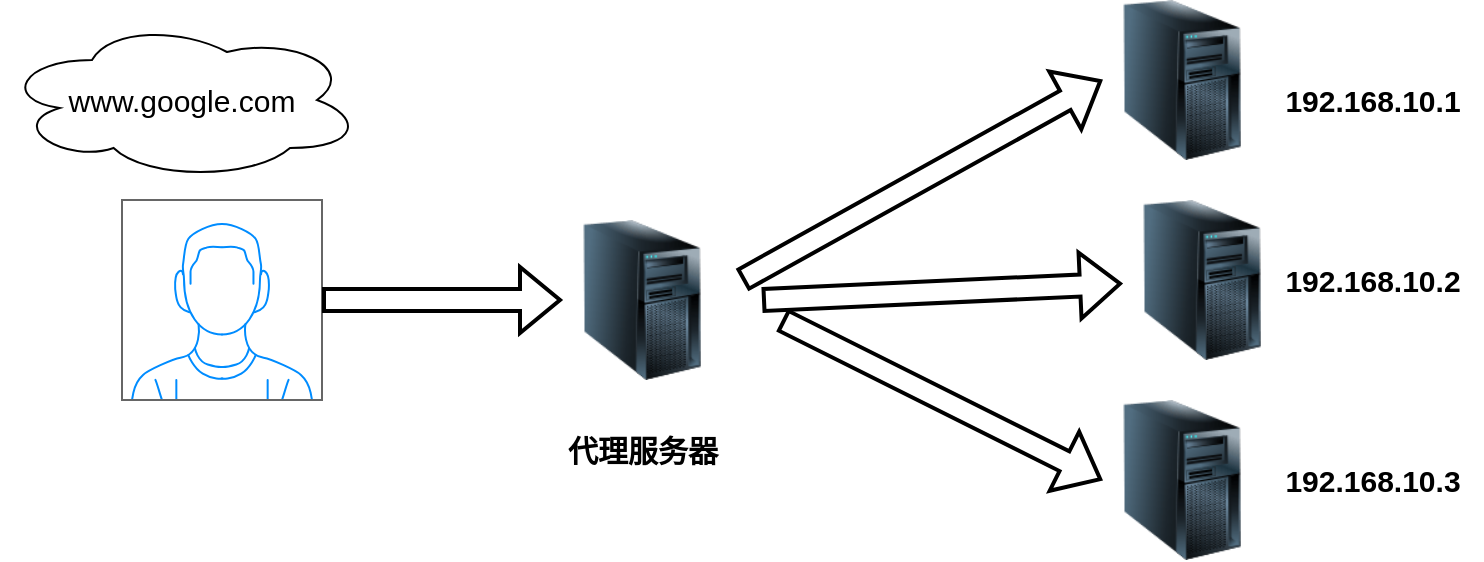 <mxfile version="20.3.0" type="device"><diagram id="lblQHPFTpmovAdYzDmx8" name="第 1 页"><mxGraphModel dx="1038" dy="649" grid="1" gridSize="10" guides="1" tooltips="1" connect="1" arrows="1" fold="1" page="1" pageScale="1" pageWidth="827" pageHeight="1169" math="0" shadow="0"><root><mxCell id="0"/><mxCell id="1" parent="0"/><mxCell id="gkh73_zWC6bwRU-B9yH_-2" value="" style="verticalLabelPosition=bottom;shadow=0;dashed=0;align=center;html=1;verticalAlign=top;strokeWidth=1;shape=mxgraph.mockup.containers.userMale;strokeColor=#666666;strokeColor2=#008cff;" vertex="1" parent="1"><mxGeometry x="100" y="230" width="100" height="100" as="geometry"/></mxCell><mxCell id="gkh73_zWC6bwRU-B9yH_-15" value="www.google.com" style="ellipse;shape=cloud;whiteSpace=wrap;html=1;fontSize=15;fillColor=none;" vertex="1" parent="1"><mxGeometry x="40" y="140" width="180" height="80" as="geometry"/></mxCell><mxCell id="gkh73_zWC6bwRU-B9yH_-16" value="" style="image;html=1;image=img/lib/clip_art/computers/Server_Tower_128x128.png;fontSize=15;fillColor=none;" vertex="1" parent="1"><mxGeometry x="320" y="240" width="80" height="80" as="geometry"/></mxCell><mxCell id="gkh73_zWC6bwRU-B9yH_-17" value="" style="shape=flexArrow;endArrow=classic;html=1;rounded=0;strokeWidth=2;fontSize=15;" edge="1" parent="1" source="gkh73_zWC6bwRU-B9yH_-2" target="gkh73_zWC6bwRU-B9yH_-16"><mxGeometry width="50" height="50" relative="1" as="geometry"><mxPoint x="410" y="270" as="sourcePoint"/><mxPoint x="460" y="220" as="targetPoint"/></mxGeometry></mxCell><mxCell id="gkh73_zWC6bwRU-B9yH_-18" value="" style="image;html=1;image=img/lib/clip_art/computers/Server_Tower_128x128.png;fontSize=15;fillColor=none;" vertex="1" parent="1"><mxGeometry x="590" y="130" width="80" height="80" as="geometry"/></mxCell><mxCell id="gkh73_zWC6bwRU-B9yH_-19" value="" style="image;html=1;image=img/lib/clip_art/computers/Server_Tower_128x128.png;fontSize=15;fillColor=none;" vertex="1" parent="1"><mxGeometry x="600" y="230" width="80" height="80" as="geometry"/></mxCell><mxCell id="gkh73_zWC6bwRU-B9yH_-20" value="" style="image;html=1;image=img/lib/clip_art/computers/Server_Tower_128x128.png;fontSize=15;fillColor=none;" vertex="1" parent="1"><mxGeometry x="590" y="330" width="80" height="80" as="geometry"/></mxCell><mxCell id="gkh73_zWC6bwRU-B9yH_-21" value="" style="shape=flexArrow;endArrow=classic;html=1;rounded=0;strokeWidth=2;fontSize=15;entryX=0;entryY=0.5;entryDx=0;entryDy=0;" edge="1" parent="1" target="gkh73_zWC6bwRU-B9yH_-18"><mxGeometry width="50" height="50" relative="1" as="geometry"><mxPoint x="410" y="270" as="sourcePoint"/><mxPoint x="460" y="220" as="targetPoint"/></mxGeometry></mxCell><mxCell id="gkh73_zWC6bwRU-B9yH_-22" value="" style="shape=flexArrow;endArrow=classic;html=1;rounded=0;strokeWidth=2;fontSize=15;" edge="1" parent="1" target="gkh73_zWC6bwRU-B9yH_-19"><mxGeometry width="50" height="50" relative="1" as="geometry"><mxPoint x="420" y="280" as="sourcePoint"/><mxPoint x="600" y="180" as="targetPoint"/></mxGeometry></mxCell><mxCell id="gkh73_zWC6bwRU-B9yH_-23" value="" style="shape=flexArrow;endArrow=classic;html=1;rounded=0;strokeWidth=2;fontSize=15;entryX=0;entryY=0.5;entryDx=0;entryDy=0;" edge="1" parent="1" target="gkh73_zWC6bwRU-B9yH_-20"><mxGeometry width="50" height="50" relative="1" as="geometry"><mxPoint x="430" y="290" as="sourcePoint"/><mxPoint x="610" y="281.818" as="targetPoint"/></mxGeometry></mxCell><mxCell id="gkh73_zWC6bwRU-B9yH_-24" value="代理服务器" style="text;html=1;align=center;verticalAlign=middle;resizable=0;points=[];autosize=1;strokeColor=none;fillColor=none;fontSize=15;fontStyle=1" vertex="1" parent="1"><mxGeometry x="310" y="340" width="100" height="30" as="geometry"/></mxCell><mxCell id="gkh73_zWC6bwRU-B9yH_-25" value="192.168.10.1" style="text;html=1;align=center;verticalAlign=middle;resizable=0;points=[];autosize=1;strokeColor=none;fillColor=none;fontSize=15;fontStyle=1" vertex="1" parent="1"><mxGeometry x="670" y="165" width="110" height="30" as="geometry"/></mxCell><mxCell id="gkh73_zWC6bwRU-B9yH_-26" value="192.168.10.2" style="text;html=1;align=center;verticalAlign=middle;resizable=0;points=[];autosize=1;strokeColor=none;fillColor=none;fontSize=15;fontStyle=1" vertex="1" parent="1"><mxGeometry x="670" y="255" width="110" height="30" as="geometry"/></mxCell><mxCell id="gkh73_zWC6bwRU-B9yH_-27" value="192.168.10.3" style="text;html=1;align=center;verticalAlign=middle;resizable=0;points=[];autosize=1;strokeColor=none;fillColor=none;fontSize=15;fontStyle=1" vertex="1" parent="1"><mxGeometry x="670" y="355" width="110" height="30" as="geometry"/></mxCell></root></mxGraphModel></diagram></mxfile>